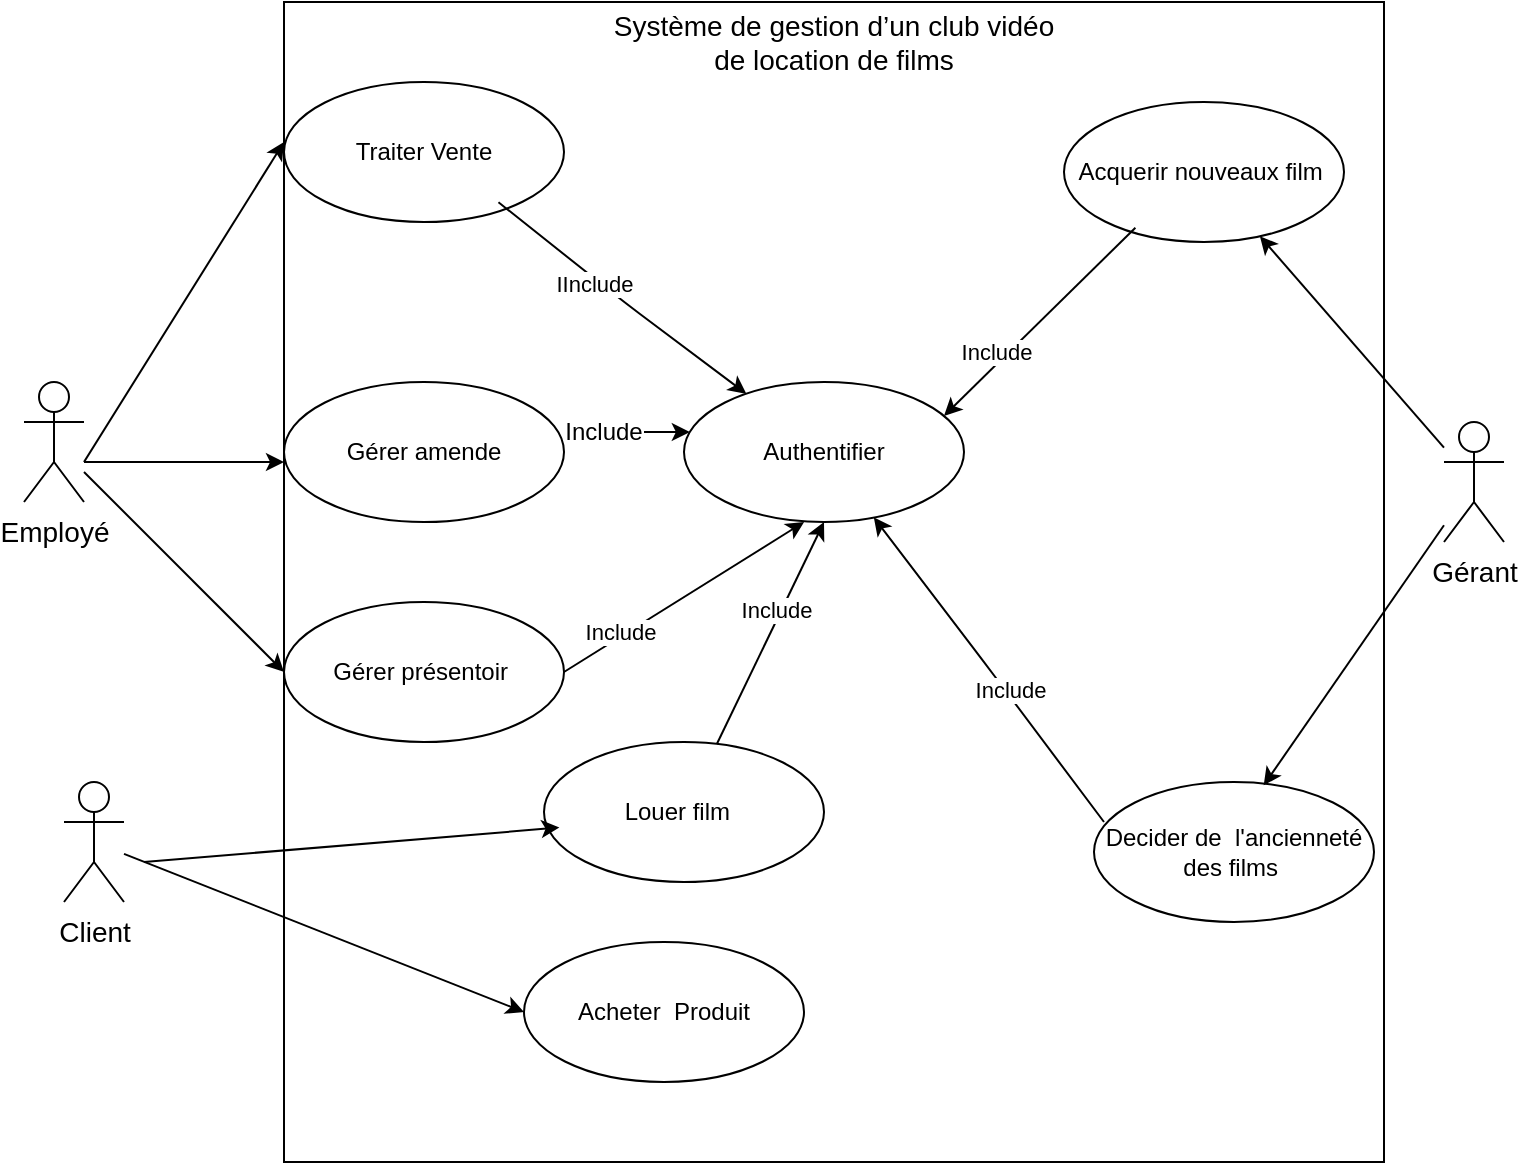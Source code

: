 <mxfile version="13.9.8" type="github">
  <diagram name="Page-1" id="e7e014a7-5840-1c2e-5031-d8a46d1fe8dd">
    <mxGraphModel dx="1635" dy="902" grid="1" gridSize="10" guides="1" tooltips="1" connect="1" arrows="1" fold="1" page="1" pageScale="1" pageWidth="1169" pageHeight="826" background="#ffffff" math="0" shadow="0">
      <root>
        <mxCell id="0" />
        <mxCell id="1" parent="0" />
        <mxCell id="ux-bb5XQzaTD-5cg93xW-41" value="" style="html=1;" vertex="1" parent="1">
          <mxGeometry x="360" y="100" width="550" height="580" as="geometry" />
        </mxCell>
        <mxCell id="ux-bb5XQzaTD-5cg93xW-46" value="Traiter Vente" style="ellipse;whiteSpace=wrap;html=1;" vertex="1" parent="1">
          <mxGeometry x="360" y="140" width="140" height="70" as="geometry" />
        </mxCell>
        <mxCell id="ux-bb5XQzaTD-5cg93xW-56" value="" style="edgeStyle=orthogonalEdgeStyle;rounded=0;orthogonalLoop=1;jettySize=auto;html=1;" edge="1" parent="1" source="ux-bb5XQzaTD-5cg93xW-87" target="ux-bb5XQzaTD-5cg93xW-49">
          <mxGeometry relative="1" as="geometry">
            <Array as="points">
              <mxPoint x="540" y="320" />
              <mxPoint x="540" y="320" />
            </Array>
          </mxGeometry>
        </mxCell>
        <mxCell id="ux-bb5XQzaTD-5cg93xW-47" value="Gérer amende" style="ellipse;whiteSpace=wrap;html=1;" vertex="1" parent="1">
          <mxGeometry x="360" y="290" width="140" height="70" as="geometry" />
        </mxCell>
        <mxCell id="ux-bb5XQzaTD-5cg93xW-48" value="Gérer présentoir&amp;nbsp;" style="ellipse;whiteSpace=wrap;html=1;" vertex="1" parent="1">
          <mxGeometry x="360" y="400" width="140" height="70" as="geometry" />
        </mxCell>
        <mxCell id="ux-bb5XQzaTD-5cg93xW-49" value="Authentifier" style="ellipse;whiteSpace=wrap;html=1;" vertex="1" parent="1">
          <mxGeometry x="560" y="290" width="140" height="70" as="geometry" />
        </mxCell>
        <mxCell id="ux-bb5XQzaTD-5cg93xW-50" value="Acquerir nouveaux film&amp;nbsp;" style="ellipse;whiteSpace=wrap;html=1;" vertex="1" parent="1">
          <mxGeometry x="750" y="150" width="140" height="70" as="geometry" />
        </mxCell>
        <mxCell id="ux-bb5XQzaTD-5cg93xW-51" value="Decider de&amp;nbsp; l&#39;ancienneté des films&amp;nbsp;" style="ellipse;whiteSpace=wrap;html=1;" vertex="1" parent="1">
          <mxGeometry x="765" y="490" width="140" height="70" as="geometry" />
        </mxCell>
        <mxCell id="ux-bb5XQzaTD-5cg93xW-57" value="Louer film&amp;nbsp;&amp;nbsp;" style="ellipse;whiteSpace=wrap;html=1;" vertex="1" parent="1">
          <mxGeometry x="490" y="470" width="140" height="70" as="geometry" />
        </mxCell>
        <mxCell id="ux-bb5XQzaTD-5cg93xW-59" value="" style="endArrow=classic;html=1;exitX=0.255;exitY=0.898;exitDx=0;exitDy=0;exitPerimeter=0;" edge="1" parent="1" source="ux-bb5XQzaTD-5cg93xW-50">
          <mxGeometry width="50" height="50" relative="1" as="geometry">
            <mxPoint x="765" y="230" as="sourcePoint" />
            <mxPoint x="690" y="307" as="targetPoint" />
          </mxGeometry>
        </mxCell>
        <mxCell id="ux-bb5XQzaTD-5cg93xW-84" value="Include" style="edgeLabel;html=1;align=center;verticalAlign=middle;resizable=0;points=[];" vertex="1" connectable="0" parent="ux-bb5XQzaTD-5cg93xW-59">
          <mxGeometry x="0.378" y="-6" relative="1" as="geometry">
            <mxPoint y="1" as="offset" />
          </mxGeometry>
        </mxCell>
        <mxCell id="ux-bb5XQzaTD-5cg93xW-61" value="" style="endArrow=classic;html=1;" edge="1" parent="1" target="ux-bb5XQzaTD-5cg93xW-49">
          <mxGeometry width="50" height="50" relative="1" as="geometry">
            <mxPoint x="770" y="510" as="sourcePoint" />
            <mxPoint x="820" y="460" as="targetPoint" />
            <Array as="points">
              <mxPoint x="710" y="430" />
            </Array>
          </mxGeometry>
        </mxCell>
        <mxCell id="ux-bb5XQzaTD-5cg93xW-83" value="Include" style="edgeLabel;html=1;align=center;verticalAlign=middle;resizable=0;points=[];" vertex="1" connectable="0" parent="ux-bb5XQzaTD-5cg93xW-61">
          <mxGeometry x="-0.149" y="-2" relative="1" as="geometry">
            <mxPoint as="offset" />
          </mxGeometry>
        </mxCell>
        <mxCell id="ux-bb5XQzaTD-5cg93xW-65" value="" style="endArrow=classic;html=1;exitX=0.766;exitY=0.859;exitDx=0;exitDy=0;exitPerimeter=0;" edge="1" parent="1" source="ux-bb5XQzaTD-5cg93xW-46" target="ux-bb5XQzaTD-5cg93xW-49">
          <mxGeometry width="50" height="50" relative="1" as="geometry">
            <mxPoint x="490" y="250" as="sourcePoint" />
            <mxPoint x="540" y="200" as="targetPoint" />
            <Array as="points">
              <mxPoint x="530" y="250" />
            </Array>
          </mxGeometry>
        </mxCell>
        <mxCell id="ux-bb5XQzaTD-5cg93xW-81" value="IInclude" style="edgeLabel;html=1;align=center;verticalAlign=middle;resizable=0;points=[];" vertex="1" connectable="0" parent="ux-bb5XQzaTD-5cg93xW-65">
          <mxGeometry x="-0.201" y="-2" relative="1" as="geometry">
            <mxPoint as="offset" />
          </mxGeometry>
        </mxCell>
        <mxCell id="ux-bb5XQzaTD-5cg93xW-66" value="" style="endArrow=classic;html=1;exitX=1;exitY=0.5;exitDx=0;exitDy=0;entryX=0.429;entryY=1;entryDx=0;entryDy=0;entryPerimeter=0;" edge="1" parent="1" source="ux-bb5XQzaTD-5cg93xW-48" target="ux-bb5XQzaTD-5cg93xW-49">
          <mxGeometry width="50" height="50" relative="1" as="geometry">
            <mxPoint x="560" y="510" as="sourcePoint" />
            <mxPoint x="610" y="460" as="targetPoint" />
          </mxGeometry>
        </mxCell>
        <mxCell id="ux-bb5XQzaTD-5cg93xW-85" value="Include" style="edgeLabel;html=1;align=center;verticalAlign=middle;resizable=0;points=[];" vertex="1" connectable="0" parent="ux-bb5XQzaTD-5cg93xW-66">
          <mxGeometry x="-0.514" y="2" relative="1" as="geometry">
            <mxPoint as="offset" />
          </mxGeometry>
        </mxCell>
        <mxCell id="ux-bb5XQzaTD-5cg93xW-67" value="&lt;font style=&quot;font-size: 14px&quot;&gt;Employé&lt;/font&gt;" style="shape=umlActor;verticalLabelPosition=bottom;verticalAlign=top;html=1;outlineConnect=0;" vertex="1" parent="1">
          <mxGeometry x="230" y="290" width="30" height="60" as="geometry" />
        </mxCell>
        <mxCell id="ux-bb5XQzaTD-5cg93xW-69" value="&lt;span style=&quot;font-size: 14px&quot;&gt;Gérant&lt;/span&gt;" style="shape=umlActor;verticalLabelPosition=bottom;verticalAlign=top;html=1;outlineConnect=0;" vertex="1" parent="1">
          <mxGeometry x="940" y="310" width="30" height="60" as="geometry" />
        </mxCell>
        <mxCell id="ux-bb5XQzaTD-5cg93xW-70" value="&lt;span style=&quot;font-size: 14px&quot;&gt;Client&lt;/span&gt;" style="shape=umlActor;verticalLabelPosition=bottom;verticalAlign=top;html=1;outlineConnect=0;" vertex="1" parent="1">
          <mxGeometry x="250" y="490" width="30" height="60" as="geometry" />
        </mxCell>
        <mxCell id="ux-bb5XQzaTD-5cg93xW-71" value="" style="endArrow=classic;html=1;" edge="1" parent="1" source="ux-bb5XQzaTD-5cg93xW-69" target="ux-bb5XQzaTD-5cg93xW-50">
          <mxGeometry width="50" height="50" relative="1" as="geometry">
            <mxPoint x="840" y="330" as="sourcePoint" />
            <mxPoint x="890" y="280" as="targetPoint" />
          </mxGeometry>
        </mxCell>
        <mxCell id="ux-bb5XQzaTD-5cg93xW-72" value="" style="endArrow=classic;html=1;entryX=0.606;entryY=0.024;entryDx=0;entryDy=0;entryPerimeter=0;" edge="1" parent="1" source="ux-bb5XQzaTD-5cg93xW-69" target="ux-bb5XQzaTD-5cg93xW-51">
          <mxGeometry width="50" height="50" relative="1" as="geometry">
            <mxPoint x="830" y="415" as="sourcePoint" />
            <mxPoint x="880" y="365" as="targetPoint" />
          </mxGeometry>
        </mxCell>
        <mxCell id="ux-bb5XQzaTD-5cg93xW-73" value="" style="endArrow=classic;html=1;" edge="1" parent="1">
          <mxGeometry width="50" height="50" relative="1" as="geometry">
            <mxPoint x="260" y="330" as="sourcePoint" />
            <mxPoint x="360" y="170" as="targetPoint" />
          </mxGeometry>
        </mxCell>
        <mxCell id="ux-bb5XQzaTD-5cg93xW-75" value="" style="endArrow=classic;html=1;entryX=0;entryY=0.5;entryDx=0;entryDy=0;" edge="1" parent="1" source="ux-bb5XQzaTD-5cg93xW-67" target="ux-bb5XQzaTD-5cg93xW-48">
          <mxGeometry width="50" height="50" relative="1" as="geometry">
            <mxPoint x="280" y="330" as="sourcePoint" />
            <mxPoint x="300" y="370" as="targetPoint" />
          </mxGeometry>
        </mxCell>
        <mxCell id="ux-bb5XQzaTD-5cg93xW-77" value="" style="endArrow=classic;html=1;" edge="1" parent="1">
          <mxGeometry width="50" height="50" relative="1" as="geometry">
            <mxPoint x="260" y="330" as="sourcePoint" />
            <mxPoint x="360" y="330" as="targetPoint" />
          </mxGeometry>
        </mxCell>
        <mxCell id="ux-bb5XQzaTD-5cg93xW-78" value="" style="endArrow=classic;html=1;entryX=0.055;entryY=0.611;entryDx=0;entryDy=0;entryPerimeter=0;" edge="1" parent="1" target="ux-bb5XQzaTD-5cg93xW-57">
          <mxGeometry width="50" height="50" relative="1" as="geometry">
            <mxPoint x="290" y="530" as="sourcePoint" />
            <mxPoint x="320" y="480" as="targetPoint" />
          </mxGeometry>
        </mxCell>
        <mxCell id="ux-bb5XQzaTD-5cg93xW-79" value="" style="endArrow=classic;html=1;entryX=0.5;entryY=1;entryDx=0;entryDy=0;" edge="1" parent="1" source="ux-bb5XQzaTD-5cg93xW-57" target="ux-bb5XQzaTD-5cg93xW-49">
          <mxGeometry width="50" height="50" relative="1" as="geometry">
            <mxPoint x="520" y="490" as="sourcePoint" />
            <mxPoint x="570" y="440" as="targetPoint" />
          </mxGeometry>
        </mxCell>
        <mxCell id="ux-bb5XQzaTD-5cg93xW-82" value="Include" style="edgeLabel;html=1;align=center;verticalAlign=middle;resizable=0;points=[];" vertex="1" connectable="0" parent="ux-bb5XQzaTD-5cg93xW-79">
          <mxGeometry x="0.196" y="3" relative="1" as="geometry">
            <mxPoint as="offset" />
          </mxGeometry>
        </mxCell>
        <mxCell id="ux-bb5XQzaTD-5cg93xW-80" value="&lt;font style=&quot;font-size: 14px&quot;&gt;Système de gestion d’un club vidéo de location de films&lt;/font&gt;" style="text;html=1;strokeColor=none;fillColor=none;align=center;verticalAlign=middle;whiteSpace=wrap;rounded=0;strokeWidth=4;" vertex="1" parent="1">
          <mxGeometry x="520" y="110" width="230" height="20" as="geometry" />
        </mxCell>
        <mxCell id="ux-bb5XQzaTD-5cg93xW-87" value="Include" style="text;html=1;strokeColor=none;fillColor=none;align=center;verticalAlign=middle;whiteSpace=wrap;rounded=0;" vertex="1" parent="1">
          <mxGeometry x="500" y="305" width="40" height="20" as="geometry" />
        </mxCell>
        <mxCell id="ux-bb5XQzaTD-5cg93xW-93" value="Acheter&amp;nbsp; Produit" style="ellipse;whiteSpace=wrap;html=1;strokeWidth=1;" vertex="1" parent="1">
          <mxGeometry x="480" y="570" width="140" height="70" as="geometry" />
        </mxCell>
        <mxCell id="ux-bb5XQzaTD-5cg93xW-95" value="" style="endArrow=classic;html=1;entryX=0;entryY=0.5;entryDx=0;entryDy=0;" edge="1" parent="1" source="ux-bb5XQzaTD-5cg93xW-70" target="ux-bb5XQzaTD-5cg93xW-93">
          <mxGeometry width="50" height="50" relative="1" as="geometry">
            <mxPoint x="405" y="620" as="sourcePoint" />
            <mxPoint x="455" y="570" as="targetPoint" />
          </mxGeometry>
        </mxCell>
      </root>
    </mxGraphModel>
  </diagram>
</mxfile>
